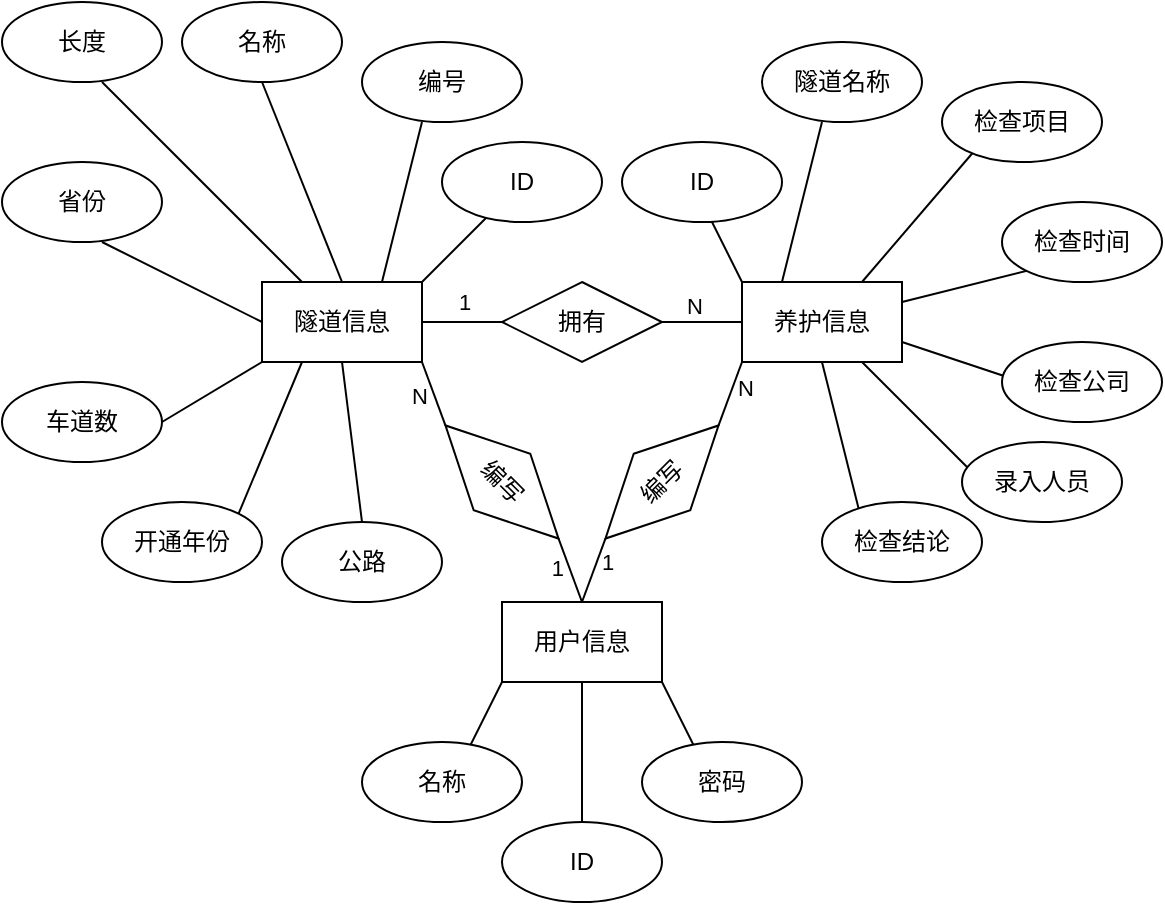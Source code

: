 <mxfile version="22.1.12" type="github">
  <diagram name="Page-1" id="aPYgqZljrzfO3jzrtTG3">
    <mxGraphModel dx="819" dy="459" grid="1" gridSize="10" guides="1" tooltips="1" connect="1" arrows="1" fold="1" page="1" pageScale="1" pageWidth="827" pageHeight="1169" math="0" shadow="0">
      <root>
        <mxCell id="0" />
        <mxCell id="1" parent="0" />
        <mxCell id="3ZywvIGfb82aG7guQxNO-1" value="拥有" style="rhombus;whiteSpace=wrap;html=1;" vertex="1" parent="1">
          <mxGeometry x="360" y="280" width="80" height="40" as="geometry" />
        </mxCell>
        <mxCell id="3ZywvIGfb82aG7guQxNO-2" value="隧道信息" style="rounded=0;whiteSpace=wrap;html=1;" vertex="1" parent="1">
          <mxGeometry x="240" y="280" width="80" height="40" as="geometry" />
        </mxCell>
        <mxCell id="3ZywvIGfb82aG7guQxNO-3" value="养护信息" style="rounded=0;whiteSpace=wrap;html=1;" vertex="1" parent="1">
          <mxGeometry x="480" y="280" width="80" height="40" as="geometry" />
        </mxCell>
        <mxCell id="3ZywvIGfb82aG7guQxNO-4" value="" style="endArrow=none;html=1;rounded=0;exitX=1;exitY=0.5;exitDx=0;exitDy=0;" edge="1" parent="1" source="3ZywvIGfb82aG7guQxNO-2">
          <mxGeometry width="50" height="50" relative="1" as="geometry">
            <mxPoint x="310" y="350" as="sourcePoint" />
            <mxPoint x="360" y="300" as="targetPoint" />
          </mxGeometry>
        </mxCell>
        <mxCell id="3ZywvIGfb82aG7guQxNO-6" value="1" style="edgeLabel;html=1;align=center;verticalAlign=bottom;resizable=0;points=[];" vertex="1" connectable="0" parent="3ZywvIGfb82aG7guQxNO-4">
          <mxGeometry x="0.05" y="2" relative="1" as="geometry">
            <mxPoint as="offset" />
          </mxGeometry>
        </mxCell>
        <mxCell id="3ZywvIGfb82aG7guQxNO-5" value="" style="endArrow=none;html=1;rounded=0;" edge="1" parent="1" source="3ZywvIGfb82aG7guQxNO-1">
          <mxGeometry width="50" height="50" relative="1" as="geometry">
            <mxPoint x="430" y="350" as="sourcePoint" />
            <mxPoint x="480" y="300" as="targetPoint" />
          </mxGeometry>
        </mxCell>
        <mxCell id="3ZywvIGfb82aG7guQxNO-7" value="N" style="edgeLabel;html=1;align=center;verticalAlign=bottom;resizable=0;points=[];" vertex="1" connectable="0" parent="3ZywvIGfb82aG7guQxNO-5">
          <mxGeometry x="-0.236" relative="1" as="geometry">
            <mxPoint as="offset" />
          </mxGeometry>
        </mxCell>
        <mxCell id="3ZywvIGfb82aG7guQxNO-8" value="" style="endArrow=none;html=1;rounded=0;exitX=0.75;exitY=0;exitDx=0;exitDy=0;" edge="1" parent="1" source="3ZywvIGfb82aG7guQxNO-2">
          <mxGeometry width="50" height="50" relative="1" as="geometry">
            <mxPoint x="290" y="240" as="sourcePoint" />
            <mxPoint x="320" y="200" as="targetPoint" />
          </mxGeometry>
        </mxCell>
        <mxCell id="3ZywvIGfb82aG7guQxNO-10" value="编号" style="ellipse;whiteSpace=wrap;html=1;" vertex="1" parent="1">
          <mxGeometry x="290" y="160" width="80" height="40" as="geometry" />
        </mxCell>
        <mxCell id="3ZywvIGfb82aG7guQxNO-11" value="名称" style="ellipse;whiteSpace=wrap;html=1;" vertex="1" parent="1">
          <mxGeometry x="200" y="140" width="80" height="40" as="geometry" />
        </mxCell>
        <mxCell id="3ZywvIGfb82aG7guQxNO-12" value="" style="endArrow=none;html=1;rounded=0;exitX=0.5;exitY=0;exitDx=0;exitDy=0;entryX=0.5;entryY=1;entryDx=0;entryDy=0;" edge="1" parent="1" source="3ZywvIGfb82aG7guQxNO-2" target="3ZywvIGfb82aG7guQxNO-11">
          <mxGeometry width="50" height="50" relative="1" as="geometry">
            <mxPoint x="160" y="270" as="sourcePoint" />
            <mxPoint x="210" y="220" as="targetPoint" />
          </mxGeometry>
        </mxCell>
        <mxCell id="3ZywvIGfb82aG7guQxNO-13" value="" style="endArrow=none;html=1;rounded=0;exitX=0.25;exitY=0;exitDx=0;exitDy=0;" edge="1" parent="1" source="3ZywvIGfb82aG7guQxNO-2">
          <mxGeometry width="50" height="50" relative="1" as="geometry">
            <mxPoint x="150" y="300" as="sourcePoint" />
            <mxPoint x="160" y="180" as="targetPoint" />
          </mxGeometry>
        </mxCell>
        <mxCell id="3ZywvIGfb82aG7guQxNO-14" value="长度" style="ellipse;whiteSpace=wrap;html=1;" vertex="1" parent="1">
          <mxGeometry x="110" y="140" width="80" height="40" as="geometry" />
        </mxCell>
        <mxCell id="3ZywvIGfb82aG7guQxNO-15" value="" style="endArrow=none;html=1;rounded=0;" edge="1" parent="1">
          <mxGeometry width="50" height="50" relative="1" as="geometry">
            <mxPoint x="160" y="260" as="sourcePoint" />
            <mxPoint x="240" y="300" as="targetPoint" />
          </mxGeometry>
        </mxCell>
        <mxCell id="3ZywvIGfb82aG7guQxNO-16" value="省份" style="ellipse;whiteSpace=wrap;html=1;" vertex="1" parent="1">
          <mxGeometry x="110" y="220" width="80" height="40" as="geometry" />
        </mxCell>
        <mxCell id="3ZywvIGfb82aG7guQxNO-17" value="" style="endArrow=none;html=1;rounded=0;exitX=1;exitY=0.5;exitDx=0;exitDy=0;" edge="1" parent="1" source="3ZywvIGfb82aG7guQxNO-18">
          <mxGeometry width="50" height="50" relative="1" as="geometry">
            <mxPoint x="190" y="370" as="sourcePoint" />
            <mxPoint x="240" y="320" as="targetPoint" />
          </mxGeometry>
        </mxCell>
        <mxCell id="3ZywvIGfb82aG7guQxNO-18" value="车道数" style="ellipse;whiteSpace=wrap;html=1;" vertex="1" parent="1">
          <mxGeometry x="110" y="330" width="80" height="40" as="geometry" />
        </mxCell>
        <mxCell id="3ZywvIGfb82aG7guQxNO-19" value="" style="endArrow=none;html=1;rounded=0;entryX=0.25;entryY=1;entryDx=0;entryDy=0;exitX=1;exitY=0;exitDx=0;exitDy=0;" edge="1" parent="1" source="3ZywvIGfb82aG7guQxNO-20" target="3ZywvIGfb82aG7guQxNO-2">
          <mxGeometry width="50" height="50" relative="1" as="geometry">
            <mxPoint x="240" y="410" as="sourcePoint" />
            <mxPoint x="280" y="340" as="targetPoint" />
          </mxGeometry>
        </mxCell>
        <mxCell id="3ZywvIGfb82aG7guQxNO-20" value="开通年份" style="ellipse;whiteSpace=wrap;html=1;" vertex="1" parent="1">
          <mxGeometry x="160" y="390" width="80" height="40" as="geometry" />
        </mxCell>
        <mxCell id="3ZywvIGfb82aG7guQxNO-21" value="" style="endArrow=none;html=1;rounded=0;" edge="1" parent="1">
          <mxGeometry width="50" height="50" relative="1" as="geometry">
            <mxPoint x="290" y="400" as="sourcePoint" />
            <mxPoint x="280" y="320" as="targetPoint" />
          </mxGeometry>
        </mxCell>
        <mxCell id="3ZywvIGfb82aG7guQxNO-22" value="公路" style="ellipse;whiteSpace=wrap;html=1;" vertex="1" parent="1">
          <mxGeometry x="250" y="400" width="80" height="40" as="geometry" />
        </mxCell>
        <mxCell id="3ZywvIGfb82aG7guQxNO-24" value="用户信息" style="rounded=0;whiteSpace=wrap;html=1;" vertex="1" parent="1">
          <mxGeometry x="360" y="440" width="80" height="40" as="geometry" />
        </mxCell>
        <mxCell id="3ZywvIGfb82aG7guQxNO-25" value="编写" style="rhombus;whiteSpace=wrap;html=1;rotation=45;" vertex="1" parent="1">
          <mxGeometry x="320" y="360" width="80" height="40" as="geometry" />
        </mxCell>
        <mxCell id="3ZywvIGfb82aG7guQxNO-26" value="" style="endArrow=none;html=1;rounded=0;exitX=0;exitY=0.5;exitDx=0;exitDy=0;" edge="1" parent="1" source="3ZywvIGfb82aG7guQxNO-25">
          <mxGeometry width="50" height="50" relative="1" as="geometry">
            <mxPoint x="270" y="370" as="sourcePoint" />
            <mxPoint x="320" y="320" as="targetPoint" />
          </mxGeometry>
        </mxCell>
        <mxCell id="3ZywvIGfb82aG7guQxNO-29" value="N" style="edgeLabel;html=1;align=right;verticalAlign=middle;resizable=0;points=[];" vertex="1" connectable="0" parent="3ZywvIGfb82aG7guQxNO-26">
          <mxGeometry x="0.009" y="2" relative="1" as="geometry">
            <mxPoint as="offset" />
          </mxGeometry>
        </mxCell>
        <mxCell id="3ZywvIGfb82aG7guQxNO-27" value="" style="endArrow=none;html=1;rounded=0;exitX=0.5;exitY=0;exitDx=0;exitDy=0;entryX=1;entryY=0.5;entryDx=0;entryDy=0;" edge="1" parent="1" source="3ZywvIGfb82aG7guQxNO-24" target="3ZywvIGfb82aG7guQxNO-25">
          <mxGeometry width="50" height="50" relative="1" as="geometry">
            <mxPoint x="340" y="460" as="sourcePoint" />
            <mxPoint x="390" y="410" as="targetPoint" />
          </mxGeometry>
        </mxCell>
        <mxCell id="3ZywvIGfb82aG7guQxNO-28" value="1" style="edgeLabel;html=1;align=right;verticalAlign=middle;resizable=0;points=[];" vertex="1" connectable="0" parent="3ZywvIGfb82aG7guQxNO-27">
          <mxGeometry x="0.114" y="1" relative="1" as="geometry">
            <mxPoint x="-1" as="offset" />
          </mxGeometry>
        </mxCell>
        <mxCell id="3ZywvIGfb82aG7guQxNO-31" value="编写" style="rhombus;whiteSpace=wrap;html=1;rotation=-45;" vertex="1" parent="1">
          <mxGeometry x="400" y="360" width="80" height="40" as="geometry" />
        </mxCell>
        <mxCell id="3ZywvIGfb82aG7guQxNO-33" value="" style="endArrow=none;html=1;rounded=0;exitX=1;exitY=0.5;exitDx=0;exitDy=0;entryX=0;entryY=1;entryDx=0;entryDy=0;" edge="1" parent="1" source="3ZywvIGfb82aG7guQxNO-31" target="3ZywvIGfb82aG7guQxNO-3">
          <mxGeometry width="50" height="50" relative="1" as="geometry">
            <mxPoint x="490" y="380" as="sourcePoint" />
            <mxPoint x="540" y="330" as="targetPoint" />
          </mxGeometry>
        </mxCell>
        <mxCell id="3ZywvIGfb82aG7guQxNO-36" value="N" style="edgeLabel;html=1;align=left;verticalAlign=middle;resizable=0;points=[];" vertex="1" connectable="0" parent="3ZywvIGfb82aG7guQxNO-33">
          <mxGeometry x="0.167" y="2" relative="1" as="geometry">
            <mxPoint x="3" as="offset" />
          </mxGeometry>
        </mxCell>
        <mxCell id="3ZywvIGfb82aG7guQxNO-34" value="" style="endArrow=none;html=1;rounded=0;entryX=0;entryY=0.5;entryDx=0;entryDy=0;exitX=0.5;exitY=0;exitDx=0;exitDy=0;" edge="1" parent="1" source="3ZywvIGfb82aG7guQxNO-24" target="3ZywvIGfb82aG7guQxNO-31">
          <mxGeometry width="50" height="50" relative="1" as="geometry">
            <mxPoint x="390" y="480" as="sourcePoint" />
            <mxPoint x="440" y="430" as="targetPoint" />
          </mxGeometry>
        </mxCell>
        <mxCell id="3ZywvIGfb82aG7guQxNO-35" value="1" style="edgeLabel;html=1;align=left;verticalAlign=middle;resizable=0;points=[];" vertex="1" connectable="0" parent="3ZywvIGfb82aG7guQxNO-34">
          <mxGeometry x="0.267" relative="1" as="geometry">
            <mxPoint x="1" as="offset" />
          </mxGeometry>
        </mxCell>
        <mxCell id="3ZywvIGfb82aG7guQxNO-37" value="" style="endArrow=none;html=1;rounded=0;entryX=0.25;entryY=1;entryDx=0;entryDy=0;" edge="1" parent="1">
          <mxGeometry width="50" height="50" relative="1" as="geometry">
            <mxPoint x="340" y="520" as="sourcePoint" />
            <mxPoint x="360" y="480" as="targetPoint" />
          </mxGeometry>
        </mxCell>
        <mxCell id="3ZywvIGfb82aG7guQxNO-38" value="名称" style="ellipse;whiteSpace=wrap;html=1;" vertex="1" parent="1">
          <mxGeometry x="290" y="510" width="80" height="40" as="geometry" />
        </mxCell>
        <mxCell id="3ZywvIGfb82aG7guQxNO-41" value="" style="endArrow=none;html=1;rounded=0;entryX=0.25;entryY=1;entryDx=0;entryDy=0;" edge="1" parent="1">
          <mxGeometry width="50" height="50" relative="1" as="geometry">
            <mxPoint x="460" y="520" as="sourcePoint" />
            <mxPoint x="440" y="480" as="targetPoint" />
          </mxGeometry>
        </mxCell>
        <mxCell id="3ZywvIGfb82aG7guQxNO-39" value="密码" style="ellipse;whiteSpace=wrap;html=1;" vertex="1" parent="1">
          <mxGeometry x="430" y="510" width="80" height="40" as="geometry" />
        </mxCell>
        <mxCell id="3ZywvIGfb82aG7guQxNO-42" value="" style="endArrow=none;html=1;rounded=0;" edge="1" parent="1">
          <mxGeometry width="50" height="50" relative="1" as="geometry">
            <mxPoint x="500" y="280" as="sourcePoint" />
            <mxPoint x="520" y="200" as="targetPoint" />
          </mxGeometry>
        </mxCell>
        <mxCell id="3ZywvIGfb82aG7guQxNO-43" value="隧道名称" style="ellipse;whiteSpace=wrap;html=1;" vertex="1" parent="1">
          <mxGeometry x="490" y="160" width="80" height="40" as="geometry" />
        </mxCell>
        <mxCell id="3ZywvIGfb82aG7guQxNO-44" value="" style="endArrow=none;html=1;rounded=0;exitX=0.75;exitY=0;exitDx=0;exitDy=0;" edge="1" parent="1" source="3ZywvIGfb82aG7guQxNO-3">
          <mxGeometry width="50" height="50" relative="1" as="geometry">
            <mxPoint x="570" y="270" as="sourcePoint" />
            <mxPoint x="600" y="210" as="targetPoint" />
          </mxGeometry>
        </mxCell>
        <mxCell id="3ZywvIGfb82aG7guQxNO-45" value="检查项目" style="ellipse;whiteSpace=wrap;html=1;" vertex="1" parent="1">
          <mxGeometry x="580" y="180" width="80" height="40" as="geometry" />
        </mxCell>
        <mxCell id="3ZywvIGfb82aG7guQxNO-46" value="" style="endArrow=none;html=1;rounded=0;exitX=1;exitY=0.25;exitDx=0;exitDy=0;" edge="1" parent="1" source="3ZywvIGfb82aG7guQxNO-3">
          <mxGeometry width="50" height="50" relative="1" as="geometry">
            <mxPoint x="610" y="310" as="sourcePoint" />
            <mxPoint x="640" y="270" as="targetPoint" />
          </mxGeometry>
        </mxCell>
        <mxCell id="3ZywvIGfb82aG7guQxNO-47" value="检查时间" style="ellipse;whiteSpace=wrap;html=1;" vertex="1" parent="1">
          <mxGeometry x="610" y="240" width="80" height="40" as="geometry" />
        </mxCell>
        <mxCell id="3ZywvIGfb82aG7guQxNO-48" value="" style="endArrow=none;html=1;rounded=0;entryX=1;entryY=0.75;entryDx=0;entryDy=0;" edge="1" parent="1" target="3ZywvIGfb82aG7guQxNO-3">
          <mxGeometry width="50" height="50" relative="1" as="geometry">
            <mxPoint x="620" y="330" as="sourcePoint" />
            <mxPoint x="620" y="330" as="targetPoint" />
          </mxGeometry>
        </mxCell>
        <mxCell id="3ZywvIGfb82aG7guQxNO-49" value="检查公司" style="ellipse;whiteSpace=wrap;html=1;" vertex="1" parent="1">
          <mxGeometry x="610" y="310" width="80" height="40" as="geometry" />
        </mxCell>
        <mxCell id="3ZywvIGfb82aG7guQxNO-50" value="" style="endArrow=none;html=1;rounded=0;entryX=0.75;entryY=1;entryDx=0;entryDy=0;" edge="1" parent="1" target="3ZywvIGfb82aG7guQxNO-3">
          <mxGeometry width="50" height="50" relative="1" as="geometry">
            <mxPoint x="600" y="380" as="sourcePoint" />
            <mxPoint x="580" y="370" as="targetPoint" />
          </mxGeometry>
        </mxCell>
        <mxCell id="3ZywvIGfb82aG7guQxNO-51" value="录入人员" style="ellipse;whiteSpace=wrap;html=1;" vertex="1" parent="1">
          <mxGeometry x="590" y="360" width="80" height="40" as="geometry" />
        </mxCell>
        <mxCell id="3ZywvIGfb82aG7guQxNO-52" value="" style="endArrow=none;html=1;rounded=0;entryX=0.5;entryY=1;entryDx=0;entryDy=0;" edge="1" parent="1" target="3ZywvIGfb82aG7guQxNO-3">
          <mxGeometry width="50" height="50" relative="1" as="geometry">
            <mxPoint x="540" y="400" as="sourcePoint" />
            <mxPoint x="540" y="360" as="targetPoint" />
          </mxGeometry>
        </mxCell>
        <mxCell id="3ZywvIGfb82aG7guQxNO-53" value="检查结论" style="ellipse;whiteSpace=wrap;html=1;" vertex="1" parent="1">
          <mxGeometry x="520" y="390" width="80" height="40" as="geometry" />
        </mxCell>
        <mxCell id="3ZywvIGfb82aG7guQxNO-54" value="" style="endArrow=none;html=1;rounded=0;exitX=1;exitY=0;exitDx=0;exitDy=0;" edge="1" parent="1" source="3ZywvIGfb82aG7guQxNO-2">
          <mxGeometry width="50" height="50" relative="1" as="geometry">
            <mxPoint x="330" y="280" as="sourcePoint" />
            <mxPoint x="360" y="240" as="targetPoint" />
          </mxGeometry>
        </mxCell>
        <mxCell id="3ZywvIGfb82aG7guQxNO-55" value="ID" style="ellipse;whiteSpace=wrap;html=1;" vertex="1" parent="1">
          <mxGeometry x="330" y="210" width="80" height="40" as="geometry" />
        </mxCell>
        <mxCell id="3ZywvIGfb82aG7guQxNO-56" value="" style="endArrow=none;html=1;rounded=0;exitX=0;exitY=0;exitDx=0;exitDy=0;" edge="1" parent="1" source="3ZywvIGfb82aG7guQxNO-3">
          <mxGeometry width="50" height="50" relative="1" as="geometry">
            <mxPoint x="440" y="280" as="sourcePoint" />
            <mxPoint x="460" y="240" as="targetPoint" />
          </mxGeometry>
        </mxCell>
        <mxCell id="3ZywvIGfb82aG7guQxNO-57" value="ID" style="ellipse;whiteSpace=wrap;html=1;" vertex="1" parent="1">
          <mxGeometry x="420" y="210" width="80" height="40" as="geometry" />
        </mxCell>
        <mxCell id="3ZywvIGfb82aG7guQxNO-58" value="" style="endArrow=none;html=1;rounded=0;" edge="1" parent="1">
          <mxGeometry width="50" height="50" relative="1" as="geometry">
            <mxPoint x="400" y="550" as="sourcePoint" />
            <mxPoint x="400" y="480" as="targetPoint" />
          </mxGeometry>
        </mxCell>
        <mxCell id="3ZywvIGfb82aG7guQxNO-59" value="ID" style="ellipse;whiteSpace=wrap;html=1;" vertex="1" parent="1">
          <mxGeometry x="360" y="550" width="80" height="40" as="geometry" />
        </mxCell>
      </root>
    </mxGraphModel>
  </diagram>
</mxfile>
